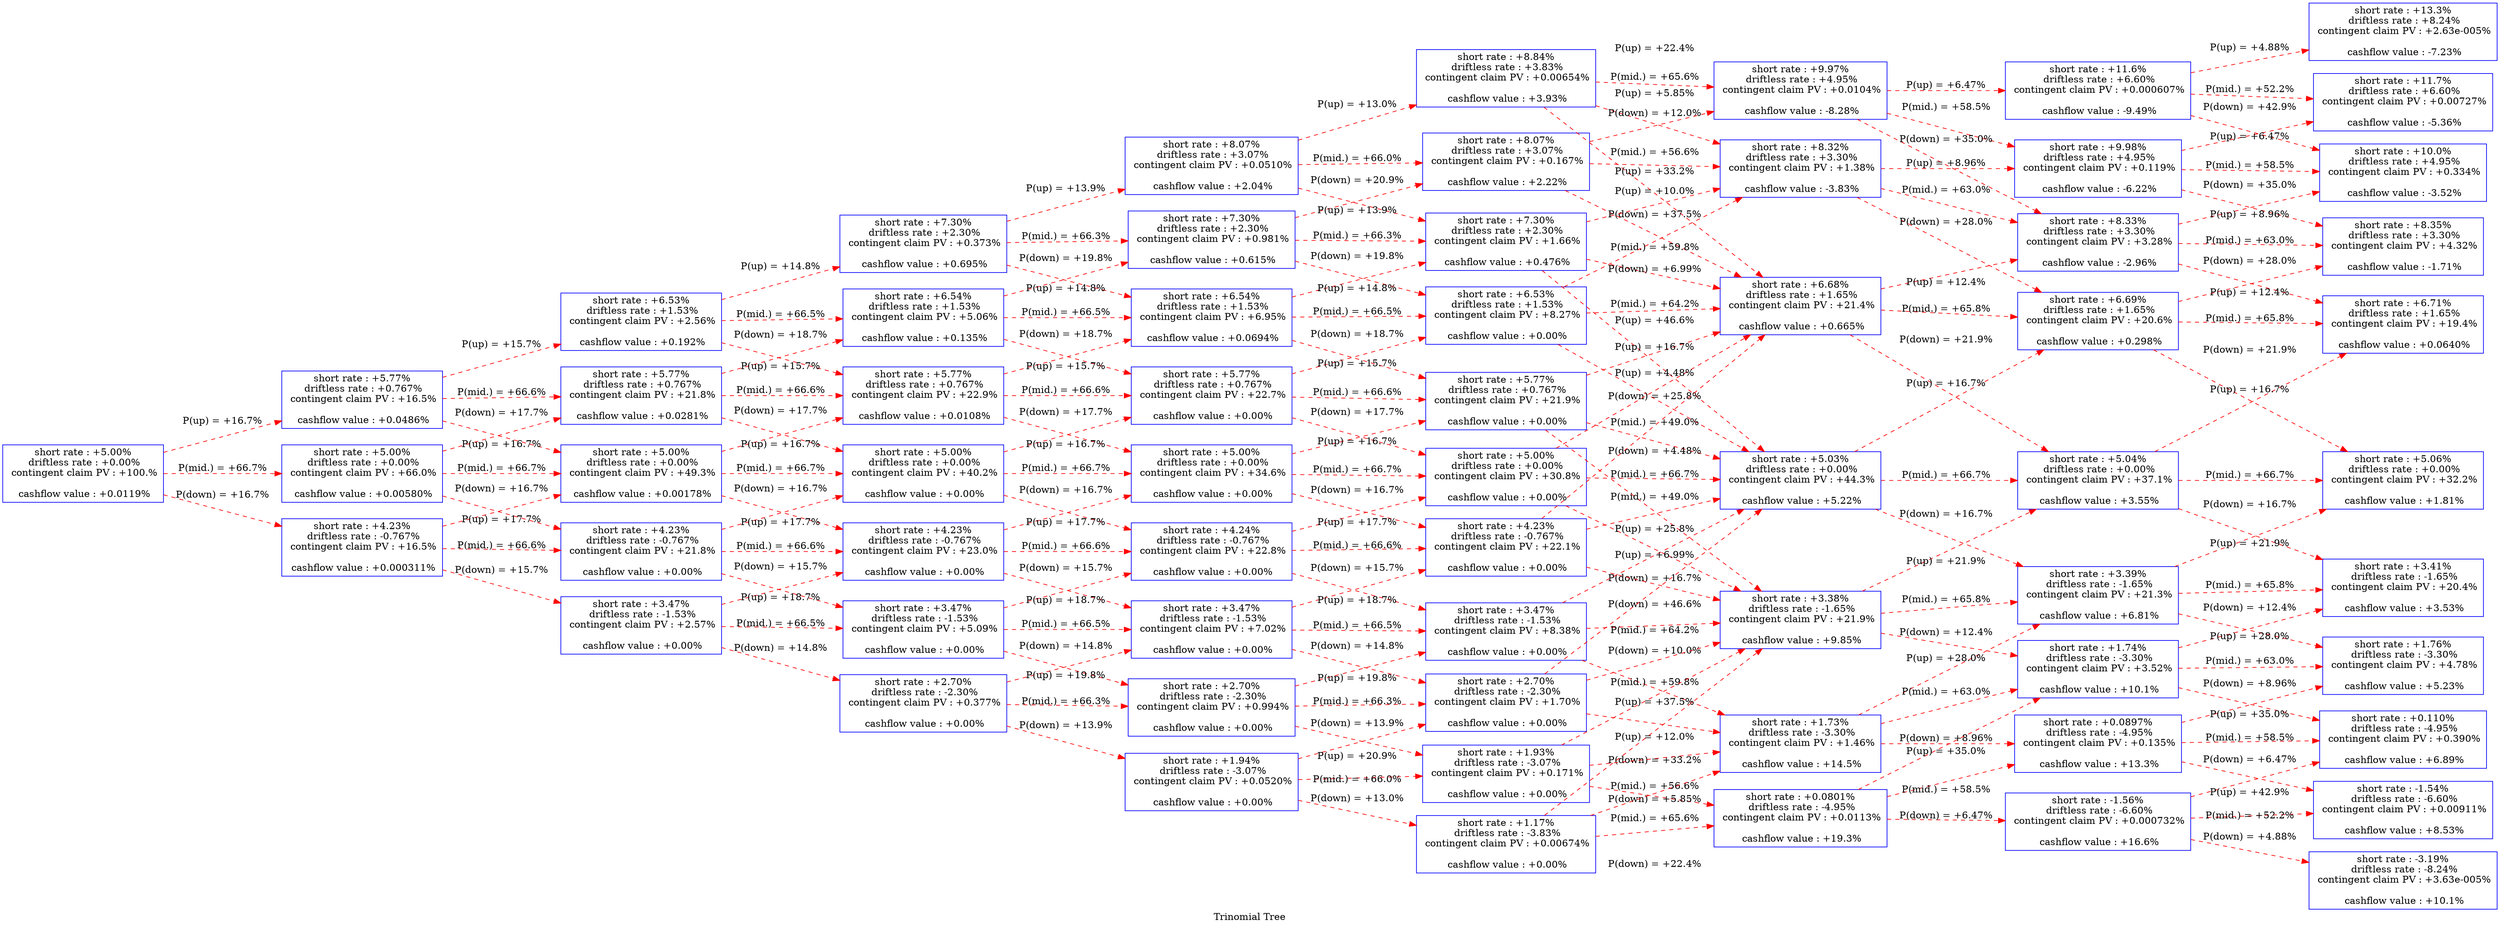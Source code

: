digraph Tree {
graph [rankdir="LR",splines=false,label="Trinomial Tree"];
node [shape=record,color=blue];
edge [style=dashed,color=red];

n007C3F40 [label="short rate : +5.00%\n driftless rate : +0.00%\n contingent claim PV : +100.%\n\n cashflow value : +0.0119%"];
n007C3F40 -> n007C4638 [label="P(up) = +16.7%"];
n007C3F40 -> n007C4558 [label="P(mid.) = +66.7%"];
n007C3F40 -> n007C44C0 [label="P(down) = +16.7%"];

n007C4638 [label="short rate : +5.77%\n driftless rate : +0.767%\n contingent claim PV : +16.5%\n\n cashflow value : +0.0486%"];
n007C4638 -> n007C4A40 [label="P(up) = +15.7%"];
n007C4638 -> n007C4958 [label="P(mid.) = +66.6%"];
n007C4638 -> n007C48C0 [label="P(down) = +17.7%"];
n007C4558 [label="short rate : +5.00%\n driftless rate : +0.00%\n contingent claim PV : +66.0%\n\n cashflow value : +0.00580%"];
n007C4558 -> n007C4958 [label="P(up) = +16.7%"];
n007C4558 -> n007C48C0 [label="P(mid.) = +66.7%"];
n007C4558 -> n007C47E0 [label="P(down) = +16.7%"];
n007C44C0 [label="short rate : +4.23%\n driftless rate : -0.767%\n contingent claim PV : +16.5%\n\n cashflow value : +0.000311%"];
n007C44C0 -> n007C48C0 [label="P(up) = +17.7%"];
n007C44C0 -> n007C47E0 [label="P(mid.) = +66.6%"];
n007C44C0 -> n007C4748 [label="P(down) = +15.7%"];

n007C4A40 [label="short rate : +6.53%\n driftless rate : +1.53%\n contingent claim PV : +2.56%\n\n cashflow value : +0.192%"];
n007C4A40 -> n007C4F50 [label="P(up) = +14.8%"];
n007C4A40 -> n007C4EB8 [label="P(mid.) = +66.5%"];
n007C4A40 -> n007C4DC8 [label="P(down) = +18.7%"];
n007C4958 [label="short rate : +5.77%\n driftless rate : +0.767%\n contingent claim PV : +21.8%\n\n cashflow value : +0.0281%"];
n007C4958 -> n007C4EB8 [label="P(up) = +15.7%"];
n007C4958 -> n007C4DC8 [label="P(mid.) = +66.6%"];
n007C4958 -> n007C4D30 [label="P(down) = +17.7%"];
n007C48C0 [label="short rate : +5.00%\n driftless rate : +0.00%\n contingent claim PV : +49.3%\n\n cashflow value : +0.00178%"];
n007C48C0 -> n007C4DC8 [label="P(up) = +16.7%"];
n007C48C0 -> n007C4D30 [label="P(mid.) = +66.7%"];
n007C48C0 -> n007C4C98 [label="P(down) = +16.7%"];
n007C47E0 [label="short rate : +4.23%\n driftless rate : -0.767%\n contingent claim PV : +21.8%\n\n cashflow value : +0.00%"];
n007C47E0 -> n007C4D30 [label="P(up) = +17.7%"];
n007C47E0 -> n007C4C98 [label="P(mid.) = +66.6%"];
n007C47E0 -> n007C4C00 [label="P(down) = +15.7%"];
n007C4748 [label="short rate : +3.47%\n driftless rate : -1.53%\n contingent claim PV : +2.57%\n\n cashflow value : +0.00%"];
n007C4748 -> n007C4C98 [label="P(up) = +18.7%"];
n007C4748 -> n007C4C00 [label="P(mid.) = +66.5%"];
n007C4748 -> n007C4B68 [label="P(down) = +14.8%"];

n007C4F50 [label="short rate : +7.30%\n driftless rate : +2.30%\n contingent claim PV : +0.373%\n\n cashflow value : +0.695%"];
n007C4F50 -> n007C55C0 [label="P(up) = +13.9%"];
n007C4F50 -> n007C5528 [label="P(mid.) = +66.3%"];
n007C4F50 -> n007C5430 [label="P(down) = +19.8%"];
n007C4EB8 [label="short rate : +6.54%\n driftless rate : +1.53%\n contingent claim PV : +5.06%\n\n cashflow value : +0.135%"];
n007C4EB8 -> n007C5528 [label="P(up) = +14.8%"];
n007C4EB8 -> n007C5430 [label="P(mid.) = +66.5%"];
n007C4EB8 -> n007C5398 [label="P(down) = +18.7%"];
n007C4DC8 [label="short rate : +5.77%\n driftless rate : +0.767%\n contingent claim PV : +22.9%\n\n cashflow value : +0.0108%"];
n007C4DC8 -> n007C5430 [label="P(up) = +15.7%"];
n007C4DC8 -> n007C5398 [label="P(mid.) = +66.6%"];
n007C4DC8 -> n007C5300 [label="P(down) = +17.7%"];
n007C4D30 [label="short rate : +5.00%\n driftless rate : +0.00%\n contingent claim PV : +40.2%\n\n cashflow value : +0.00%"];
n007C4D30 -> n007C5398 [label="P(up) = +16.7%"];
n007C4D30 -> n007C5300 [label="P(mid.) = +66.7%"];
n007C4D30 -> n007C5268 [label="P(down) = +16.7%"];
n007C4C98 [label="short rate : +4.23%\n driftless rate : -0.767%\n contingent claim PV : +23.0%\n\n cashflow value : +0.00%"];
n007C4C98 -> n007C5300 [label="P(up) = +17.7%"];
n007C4C98 -> n007C5268 [label="P(mid.) = +66.6%"];
n007C4C98 -> n007C51D0 [label="P(down) = +15.7%"];
n007C4C00 [label="short rate : +3.47%\n driftless rate : -1.53%\n contingent claim PV : +5.09%\n\n cashflow value : +0.00%"];
n007C4C00 -> n007C5268 [label="P(up) = +18.7%"];
n007C4C00 -> n007C51D0 [label="P(mid.) = +66.5%"];
n007C4C00 -> n007C5138 [label="P(down) = +14.8%"];
n007C4B68 [label="short rate : +2.70%\n driftless rate : -2.30%\n contingent claim PV : +0.377%\n\n cashflow value : +0.00%"];
n007C4B68 -> n007C51D0 [label="P(up) = +19.8%"];
n007C4B68 -> n007C5138 [label="P(mid.) = +66.3%"];
n007C4B68 -> n007C50A0 [label="P(down) = +13.9%"];

n007C55C0 [label="short rate : +8.07%\n driftless rate : +3.07%\n contingent claim PV : +0.0510%\n\n cashflow value : +2.04%"];
n007C55C0 -> n007C5D58 [label="P(up) = +13.0%"];
n007C55C0 -> n007C5C50 [label="P(mid.) = +66.0%"];
n007C55C0 -> n007C5BB8 [label="P(down) = +20.9%"];
n007C5528 [label="short rate : +7.30%\n driftless rate : +2.30%\n contingent claim PV : +0.981%\n\n cashflow value : +0.615%"];
n007C5528 -> n007C5C50 [label="P(up) = +13.9%"];
n007C5528 -> n007C5BB8 [label="P(mid.) = +66.3%"];
n007C5528 -> n007C5B20 [label="P(down) = +19.8%"];
n007C5430 [label="short rate : +6.54%\n driftless rate : +1.53%\n contingent claim PV : +6.95%\n\n cashflow value : +0.0694%"];
n007C5430 -> n007C5BB8 [label="P(up) = +14.8%"];
n007C5430 -> n007C5B20 [label="P(mid.) = +66.5%"];
n007C5430 -> n007C5A88 [label="P(down) = +18.7%"];
n007C5398 [label="short rate : +5.77%\n driftless rate : +0.767%\n contingent claim PV : +22.7%\n\n cashflow value : +0.00%"];
n007C5398 -> n007C5B20 [label="P(up) = +15.7%"];
n007C5398 -> n007C5A88 [label="P(mid.) = +66.6%"];
n007C5398 -> n007C59F0 [label="P(down) = +17.7%"];
n007C5300 [label="short rate : +5.00%\n driftless rate : +0.00%\n contingent claim PV : +34.6%\n\n cashflow value : +0.00%"];
n007C5300 -> n007C5A88 [label="P(up) = +16.7%"];
n007C5300 -> n007C59F0 [label="P(mid.) = +66.7%"];
n007C5300 -> n007C5900 [label="P(down) = +16.7%"];
n007C5268 [label="short rate : +4.24%\n driftless rate : -0.767%\n contingent claim PV : +22.8%\n\n cashflow value : +0.00%"];
n007C5268 -> n007C59F0 [label="P(up) = +17.7%"];
n007C5268 -> n007C5900 [label="P(mid.) = +66.6%"];
n007C5268 -> n007C5868 [label="P(down) = +15.7%"];
n007C51D0 [label="short rate : +3.47%\n driftless rate : -1.53%\n contingent claim PV : +7.02%\n\n cashflow value : +0.00%"];
n007C51D0 -> n007C5900 [label="P(up) = +18.7%"];
n007C51D0 -> n007C5868 [label="P(mid.) = +66.5%"];
n007C51D0 -> n007C5788 [label="P(down) = +14.8%"];
n007C5138 [label="short rate : +2.70%\n driftless rate : -2.30%\n contingent claim PV : +0.994%\n\n cashflow value : +0.00%"];
n007C5138 -> n007C5868 [label="P(up) = +19.8%"];
n007C5138 -> n007C5788 [label="P(mid.) = +66.3%"];
n007C5138 -> n007C56F0 [label="P(down) = +13.9%"];
n007C50A0 [label="short rate : +1.94%\n driftless rate : -3.07%\n contingent claim PV : +0.0520%\n\n cashflow value : +0.00%"];
n007C50A0 -> n007C5788 [label="P(up) = +20.9%"];
n007C50A0 -> n007C56F0 [label="P(mid.) = +66.0%"];
n007C50A0 -> n007C5658 [label="P(down) = +13.0%"];

n007C5D58 [label="short rate : +8.84%\n driftless rate : +3.83%\n contingent claim PV : +0.00654%\n\n cashflow value : +3.93%"];
n007C5D58 -> n007C6220 [label="P(up) = +22.4%"];
n007C5D58 -> n007C6188 [label="P(mid.) = +65.6%"];
n007C5D58 -> n007C60F0 [label="P(down) = +12.0%"];
n007C5C50 [label="short rate : +8.07%\n driftless rate : +3.07%\n contingent claim PV : +0.167%\n\n cashflow value : +2.22%"];
n007C5C50 -> n007C6220 [label="P(up) = +5.85%"];
n007C5C50 -> n007C6188 [label="P(mid.) = +56.6%"];
n007C5C50 -> n007C60F0 [label="P(down) = +37.5%"];
n007C5BB8 [label="short rate : +7.30%\n driftless rate : +2.30%\n contingent claim PV : +1.66%\n\n cashflow value : +0.476%"];
n007C5BB8 -> n007C6188 [label="P(up) = +33.2%"];
n007C5BB8 -> n007C60F0 [label="P(mid.) = +59.8%"];
n007C5BB8 -> n007C6058 [label="P(down) = +6.99%"];
n007C5B20 [label="short rate : +6.53%\n driftless rate : +1.53%\n contingent claim PV : +8.27%\n\n cashflow value : +0.00%"];
n007C5B20 -> n007C6188 [label="P(up) = +10.0%"];
n007C5B20 -> n007C60F0 [label="P(mid.) = +64.2%"];
n007C5B20 -> n007C6058 [label="P(down) = +25.8%"];
n007C5A88 [label="short rate : +5.77%\n driftless rate : +0.767%\n contingent claim PV : +21.9%\n\n cashflow value : +0.00%"];
n007C5A88 -> n007C60F0 [label="P(up) = +46.6%"];
n007C5A88 -> n007C6058 [label="P(mid.) = +49.0%"];
n007C5A88 -> n007C5FC0 [label="P(down) = +4.48%"];
n007C59F0 [label="short rate : +5.00%\n driftless rate : +0.00%\n contingent claim PV : +30.8%\n\n cashflow value : +0.00%"];
n007C59F0 -> n007C60F0 [label="P(up) = +16.7%"];
n007C59F0 -> n007C6058 [label="P(mid.) = +66.7%"];
n007C59F0 -> n007C5FC0 [label="P(down) = +16.7%"];
n007C5900 [label="short rate : +4.23%\n driftless rate : -0.767%\n contingent claim PV : +22.1%\n\n cashflow value : +0.00%"];
n007C5900 -> n007C60F0 [label="P(up) = +4.48%"];
n007C5900 -> n007C6058 [label="P(mid.) = +49.0%"];
n007C5900 -> n007C5FC0 [label="P(down) = +46.6%"];
n007C5868 [label="short rate : +3.47%\n driftless rate : -1.53%\n contingent claim PV : +8.38%\n\n cashflow value : +0.00%"];
n007C5868 -> n007C6058 [label="P(up) = +25.8%"];
n007C5868 -> n007C5FC0 [label="P(mid.) = +64.2%"];
n007C5868 -> n007C5EE0 [label="P(down) = +10.0%"];
n007C5788 [label="short rate : +2.70%\n driftless rate : -2.30%\n contingent claim PV : +1.70%\n\n cashflow value : +0.00%"];
n007C5788 -> n007C6058 [label="P(up) = +6.99%"];
n007C5788 -> n007C5FC0 [label="P(mid.) = +59.8%"];
n007C5788 -> n007C5EE0 [label="P(down) = +33.2%"];
n007C56F0 [label="short rate : +1.93%\n driftless rate : -3.07%\n contingent claim PV : +0.171%\n\n cashflow value : +0.00%"];
n007C56F0 -> n007C5FC0 [label="P(up) = +37.5%"];
n007C56F0 -> n007C5EE0 [label="P(mid.) = +56.6%"];
n007C56F0 -> n007C4FE8 [label="P(down) = +5.85%"];
n007C5658 [label="short rate : +1.17%\n driftless rate : -3.83%\n contingent claim PV : +0.00674%\n\n cashflow value : +0.00%"];
n007C5658 -> n007C5FC0 [label="P(up) = +12.0%"];
n007C5658 -> n007C5EE0 [label="P(mid.) = +65.6%"];
n007C5658 -> n007C4FE8 [label="P(down) = +22.4%"];

n007C6220 [label="short rate : +9.97%\n driftless rate : +4.95%\n contingent claim PV : +0.0104%\n\n cashflow value : -8.28%"];
n007C6220 -> n007C6870 [label="P(up) = +6.47%"];
n007C6220 -> n007C67D8 [label="P(mid.) = +58.5%"];
n007C6220 -> n007C66E0 [label="P(down) = +35.0%"];
n007C6188 [label="short rate : +8.32%\n driftless rate : +3.30%\n contingent claim PV : +1.38%\n\n cashflow value : -3.83%"];
n007C6188 -> n007C67D8 [label="P(up) = +8.96%"];
n007C6188 -> n007C66E0 [label="P(mid.) = +63.0%"];
n007C6188 -> n007C6648 [label="P(down) = +28.0%"];
n007C60F0 [label="short rate : +6.68%\n driftless rate : +1.65%\n contingent claim PV : +21.4%\n\n cashflow value : +0.665%"];
n007C60F0 -> n007C66E0 [label="P(up) = +12.4%"];
n007C60F0 -> n007C6648 [label="P(mid.) = +65.8%"];
n007C60F0 -> n007C65B0 [label="P(down) = +21.9%"];
n007C6058 [label="short rate : +5.03%\n driftless rate : +0.00%\n contingent claim PV : +44.3%\n\n cashflow value : +5.22%"];
n007C6058 -> n007C6648 [label="P(up) = +16.7%"];
n007C6058 -> n007C65B0 [label="P(mid.) = +66.7%"];
n007C6058 -> n007C64C8 [label="P(down) = +16.7%"];
n007C5FC0 [label="short rate : +3.38%\n driftless rate : -1.65%\n contingent claim PV : +21.9%\n\n cashflow value : +9.85%"];
n007C5FC0 -> n007C65B0 [label="P(up) = +21.9%"];
n007C5FC0 -> n007C64C8 [label="P(mid.) = +65.8%"];
n007C5FC0 -> n007C6430 [label="P(down) = +12.4%"];
n007C5EE0 [label="short rate : +1.73%\n driftless rate : -3.30%\n contingent claim PV : +1.46%\n\n cashflow value : +14.5%"];
n007C5EE0 -> n007C64C8 [label="P(up) = +28.0%"];
n007C5EE0 -> n007C6430 [label="P(mid.) = +63.0%"];
n007C5EE0 -> n007C6350 [label="P(down) = +8.96%"];
n007C4FE8 [label="short rate : +0.0801%\n driftless rate : -4.95%\n contingent claim PV : +0.0113%\n\n cashflow value : +19.3%"];
n007C4FE8 -> n007C6430 [label="P(up) = +35.0%"];
n007C4FE8 -> n007C6350 [label="P(mid.) = +58.5%"];
n007C4FE8 -> n007C62B8 [label="P(down) = +6.47%"];

n007C6870 [label="short rate : +11.6%\n driftless rate : +6.60%\n contingent claim PV : +0.000607%\n\n cashflow value : -9.49%"];
n007C6870 -> n007C7020 [label="P(up) = +4.88%"];
n007C6870 -> n007C6F18 [label="P(mid.) = +52.2%"];
n007C6870 -> n007C6E80 [label="P(down) = +42.9%"];
n007C67D8 [label="short rate : +9.98%\n driftless rate : +4.95%\n contingent claim PV : +0.119%\n\n cashflow value : -6.22%"];
n007C67D8 -> n007C6F18 [label="P(up) = +6.47%"];
n007C67D8 -> n007C6E80 [label="P(mid.) = +58.5%"];
n007C67D8 -> n007C6DE8 [label="P(down) = +35.0%"];
n007C66E0 [label="short rate : +8.33%\n driftless rate : +3.30%\n contingent claim PV : +3.28%\n\n cashflow value : -2.96%"];
n007C66E0 -> n007C6E80 [label="P(up) = +8.96%"];
n007C66E0 -> n007C6DE8 [label="P(mid.) = +63.0%"];
n007C66E0 -> n007C6CF0 [label="P(down) = +28.0%"];
n007C6648 [label="short rate : +6.69%\n driftless rate : +1.65%\n contingent claim PV : +20.6%\n\n cashflow value : +0.298%"];
n007C6648 -> n007C6DE8 [label="P(up) = +12.4%"];
n007C6648 -> n007C6CF0 [label="P(mid.) = +65.8%"];
n007C6648 -> n007C6C58 [label="P(down) = +21.9%"];
n007C65B0 [label="short rate : +5.04%\n driftless rate : +0.00%\n contingent claim PV : +37.1%\n\n cashflow value : +3.55%"];
n007C65B0 -> n007C6CF0 [label="P(up) = +16.7%"];
n007C65B0 -> n007C6C58 [label="P(mid.) = +66.7%"];
n007C65B0 -> n007C6B68 [label="P(down) = +16.7%"];
n007C64C8 [label="short rate : +3.39%\n driftless rate : -1.65%\n contingent claim PV : +21.3%\n\n cashflow value : +6.81%"];
n007C64C8 -> n007C6C58 [label="P(up) = +21.9%"];
n007C64C8 -> n007C6B68 [label="P(mid.) = +65.8%"];
n007C64C8 -> n007C6AD0 [label="P(down) = +12.4%"];
n007C6430 [label="short rate : +1.74%\n driftless rate : -3.30%\n contingent claim PV : +3.52%\n\n cashflow value : +10.1%"];
n007C6430 -> n007C6B68 [label="P(up) = +28.0%"];
n007C6430 -> n007C6AD0 [label="P(mid.) = +63.0%"];
n007C6430 -> n007C6A38 [label="P(down) = +8.96%"];
n007C6350 [label="short rate : +0.0897%\n driftless rate : -4.95%\n contingent claim PV : +0.135%\n\n cashflow value : +13.3%"];
n007C6350 -> n007C6AD0 [label="P(up) = +35.0%"];
n007C6350 -> n007C6A38 [label="P(mid.) = +58.5%"];
n007C6350 -> n007C69A0 [label="P(down) = +6.47%"];
n007C62B8 [label="short rate : -1.56%\n driftless rate : -6.60%\n contingent claim PV : +0.000732%\n\n cashflow value : +16.6%"];
n007C62B8 -> n007C6A38 [label="P(up) = +42.9%"];
n007C62B8 -> n007C69A0 [label="P(mid.) = +52.2%"];
n007C62B8 -> n007C6908 [label="P(down) = +4.88%"];

n007C7020 [label="short rate : +13.3%\n driftless rate : +8.24%\n contingent claim PV : +2.63e-005%\n\n cashflow value : -7.23%"];
n007C6F18 [label="short rate : +11.7%\n driftless rate : +6.60%\n contingent claim PV : +0.00727%\n\n cashflow value : -5.36%"];
n007C6E80 [label="short rate : +10.0%\n driftless rate : +4.95%\n contingent claim PV : +0.334%\n\n cashflow value : -3.52%"];
n007C6DE8 [label="short rate : +8.35%\n driftless rate : +3.30%\n contingent claim PV : +4.32%\n\n cashflow value : -1.71%"];
n007C6CF0 [label="short rate : +6.71%\n driftless rate : +1.65%\n contingent claim PV : +19.4%\n\n cashflow value : +0.0640%"];
n007C6C58 [label="short rate : +5.06%\n driftless rate : +0.00%\n contingent claim PV : +32.2%\n\n cashflow value : +1.81%"];
n007C6B68 [label="short rate : +3.41%\n driftless rate : -1.65%\n contingent claim PV : +20.4%\n\n cashflow value : +3.53%"];
n007C6AD0 [label="short rate : +1.76%\n driftless rate : -3.30%\n contingent claim PV : +4.78%\n\n cashflow value : +5.23%"];
n007C6A38 [label="short rate : +0.110%\n driftless rate : -4.95%\n contingent claim PV : +0.390%\n\n cashflow value : +6.89%"];
n007C69A0 [label="short rate : -1.54%\n driftless rate : -6.60%\n contingent claim PV : +0.00911%\n\n cashflow value : +8.53%"];
n007C6908 [label="short rate : -3.19%\n driftless rate : -8.24%\n contingent claim PV : +3.63e-005%\n\n cashflow value : +10.1%"];

}
